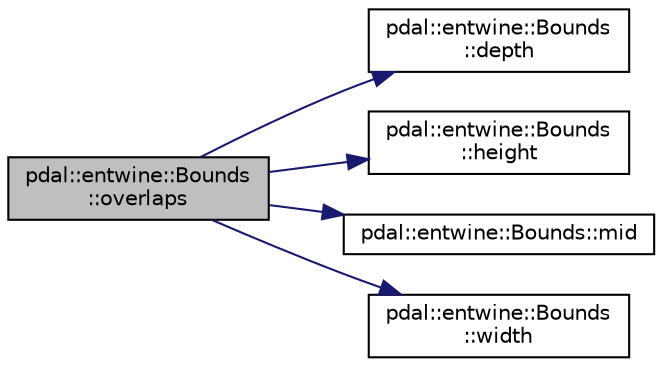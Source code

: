 digraph "pdal::entwine::Bounds::overlaps"
{
  edge [fontname="Helvetica",fontsize="10",labelfontname="Helvetica",labelfontsize="10"];
  node [fontname="Helvetica",fontsize="10",shape=record];
  rankdir="LR";
  Node1 [label="pdal::entwine::Bounds\l::overlaps",height=0.2,width=0.4,color="black", fillcolor="grey75", style="filled", fontcolor="black"];
  Node1 -> Node2 [color="midnightblue",fontsize="10",style="solid",fontname="Helvetica"];
  Node2 [label="pdal::entwine::Bounds\l::depth",height=0.2,width=0.4,color="black", fillcolor="white", style="filled",URL="$classpdal_1_1entwine_1_1Bounds.html#a9a335a9568afbc857695e3388b16d74c"];
  Node1 -> Node3 [color="midnightblue",fontsize="10",style="solid",fontname="Helvetica"];
  Node3 [label="pdal::entwine::Bounds\l::height",height=0.2,width=0.4,color="black", fillcolor="white", style="filled",URL="$classpdal_1_1entwine_1_1Bounds.html#abebe5df2ef8c39ad730c7f261d424994"];
  Node1 -> Node4 [color="midnightblue",fontsize="10",style="solid",fontname="Helvetica"];
  Node4 [label="pdal::entwine::Bounds::mid",height=0.2,width=0.4,color="black", fillcolor="white", style="filled",URL="$classpdal_1_1entwine_1_1Bounds.html#ad54fab449dc6a38ac9bed14f27b2b67b"];
  Node1 -> Node5 [color="midnightblue",fontsize="10",style="solid",fontname="Helvetica"];
  Node5 [label="pdal::entwine::Bounds\l::width",height=0.2,width=0.4,color="black", fillcolor="white", style="filled",URL="$classpdal_1_1entwine_1_1Bounds.html#a2f7f1dfc2c23eb8419d6b050475929fc"];
}
